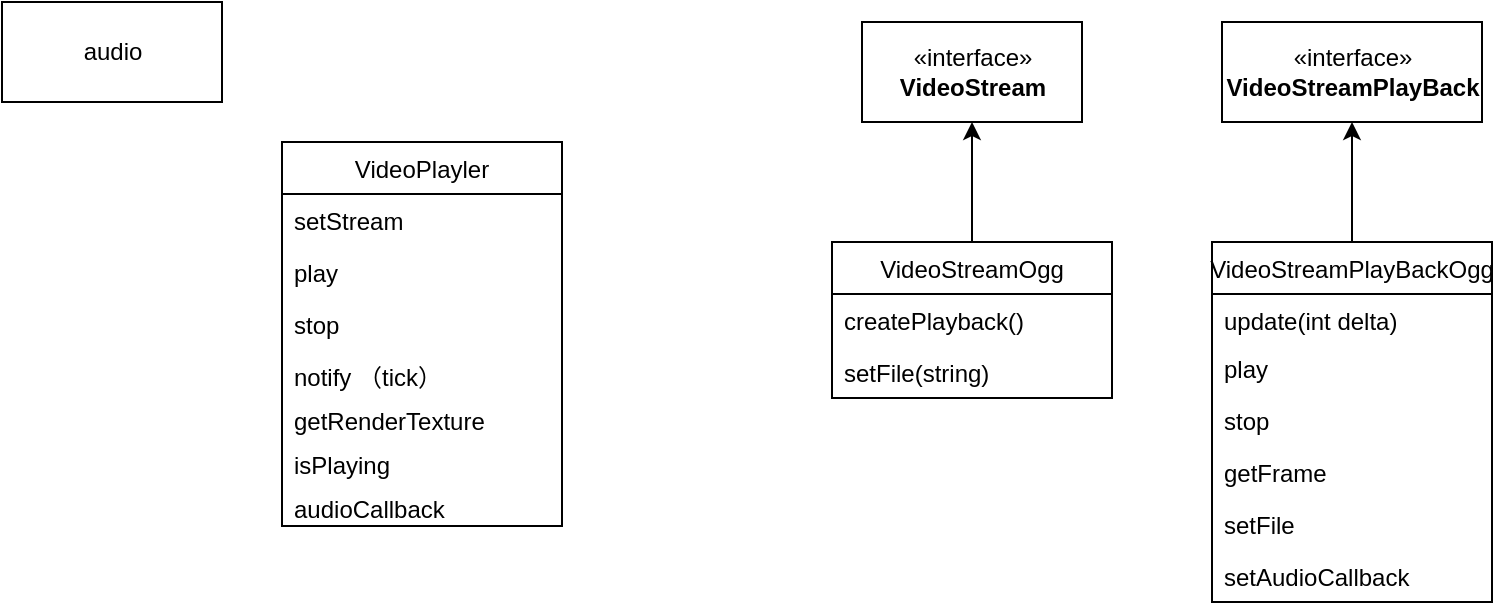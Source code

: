 <mxfile version="20.2.3" type="github">
  <diagram id="_skSHoR6990gK3MCaO5v" name="第 1 页">
    <mxGraphModel dx="1422" dy="794" grid="1" gridSize="10" guides="1" tooltips="1" connect="1" arrows="1" fold="1" page="1" pageScale="1" pageWidth="827" pageHeight="1169" math="0" shadow="0">
      <root>
        <mxCell id="0" />
        <mxCell id="1" parent="0" />
        <mxCell id="bMz3KDqjUEiCrj6q1wUm-2" value="VideoPlayler" style="swimlane;fontStyle=0;childLayout=stackLayout;horizontal=1;startSize=26;fillColor=none;horizontalStack=0;resizeParent=1;resizeParentMax=0;resizeLast=0;collapsible=1;marginBottom=0;" vertex="1" parent="1">
          <mxGeometry x="170" y="110" width="140" height="192" as="geometry" />
        </mxCell>
        <mxCell id="bMz3KDqjUEiCrj6q1wUm-3" value="setStream" style="text;strokeColor=none;fillColor=none;align=left;verticalAlign=top;spacingLeft=4;spacingRight=4;overflow=hidden;rotatable=0;points=[[0,0.5],[1,0.5]];portConstraint=eastwest;" vertex="1" parent="bMz3KDqjUEiCrj6q1wUm-2">
          <mxGeometry y="26" width="140" height="26" as="geometry" />
        </mxCell>
        <mxCell id="bMz3KDqjUEiCrj6q1wUm-4" value="play" style="text;strokeColor=none;fillColor=none;align=left;verticalAlign=top;spacingLeft=4;spacingRight=4;overflow=hidden;rotatable=0;points=[[0,0.5],[1,0.5]];portConstraint=eastwest;" vertex="1" parent="bMz3KDqjUEiCrj6q1wUm-2">
          <mxGeometry y="52" width="140" height="26" as="geometry" />
        </mxCell>
        <mxCell id="bMz3KDqjUEiCrj6q1wUm-6" value="stop" style="text;strokeColor=none;fillColor=none;align=left;verticalAlign=top;spacingLeft=4;spacingRight=4;overflow=hidden;rotatable=0;points=[[0,0.5],[1,0.5]];portConstraint=eastwest;" vertex="1" parent="bMz3KDqjUEiCrj6q1wUm-2">
          <mxGeometry y="78" width="140" height="26" as="geometry" />
        </mxCell>
        <mxCell id="bMz3KDqjUEiCrj6q1wUm-5" value="notify （tick）" style="text;strokeColor=none;fillColor=none;align=left;verticalAlign=top;spacingLeft=4;spacingRight=4;overflow=hidden;rotatable=0;points=[[0,0.5],[1,0.5]];portConstraint=eastwest;" vertex="1" parent="bMz3KDqjUEiCrj6q1wUm-2">
          <mxGeometry y="104" width="140" height="22" as="geometry" />
        </mxCell>
        <mxCell id="bMz3KDqjUEiCrj6q1wUm-7" value="getRenderTexture" style="text;strokeColor=none;fillColor=none;align=left;verticalAlign=top;spacingLeft=4;spacingRight=4;overflow=hidden;rotatable=0;points=[[0,0.5],[1,0.5]];portConstraint=eastwest;" vertex="1" parent="bMz3KDqjUEiCrj6q1wUm-2">
          <mxGeometry y="126" width="140" height="22" as="geometry" />
        </mxCell>
        <mxCell id="bMz3KDqjUEiCrj6q1wUm-8" value="isPlaying" style="text;strokeColor=none;fillColor=none;align=left;verticalAlign=top;spacingLeft=4;spacingRight=4;overflow=hidden;rotatable=0;points=[[0,0.5],[1,0.5]];portConstraint=eastwest;" vertex="1" parent="bMz3KDqjUEiCrj6q1wUm-2">
          <mxGeometry y="148" width="140" height="22" as="geometry" />
        </mxCell>
        <mxCell id="bMz3KDqjUEiCrj6q1wUm-28" value="audioCallback" style="text;strokeColor=none;fillColor=none;align=left;verticalAlign=top;spacingLeft=4;spacingRight=4;overflow=hidden;rotatable=0;points=[[0,0.5],[1,0.5]];portConstraint=eastwest;" vertex="1" parent="bMz3KDqjUEiCrj6q1wUm-2">
          <mxGeometry y="170" width="140" height="22" as="geometry" />
        </mxCell>
        <mxCell id="bMz3KDqjUEiCrj6q1wUm-9" value="«interface»&lt;br&gt;&lt;b&gt;VideoStream&lt;/b&gt;" style="html=1;" vertex="1" parent="1">
          <mxGeometry x="460" y="50" width="110" height="50" as="geometry" />
        </mxCell>
        <mxCell id="bMz3KDqjUEiCrj6q1wUm-10" value="«interface»&lt;br&gt;&lt;b&gt;VideoStreamPlayBack&lt;/b&gt;" style="html=1;" vertex="1" parent="1">
          <mxGeometry x="640" y="50" width="130" height="50" as="geometry" />
        </mxCell>
        <mxCell id="bMz3KDqjUEiCrj6q1wUm-16" style="edgeStyle=orthogonalEdgeStyle;rounded=0;orthogonalLoop=1;jettySize=auto;html=1;entryX=0.5;entryY=1;entryDx=0;entryDy=0;" edge="1" parent="1" source="bMz3KDqjUEiCrj6q1wUm-12" target="bMz3KDqjUEiCrj6q1wUm-9">
          <mxGeometry relative="1" as="geometry" />
        </mxCell>
        <mxCell id="bMz3KDqjUEiCrj6q1wUm-12" value="VideoStreamOgg" style="swimlane;fontStyle=0;childLayout=stackLayout;horizontal=1;startSize=26;fillColor=none;horizontalStack=0;resizeParent=1;resizeParentMax=0;resizeLast=0;collapsible=1;marginBottom=0;" vertex="1" parent="1">
          <mxGeometry x="445" y="160" width="140" height="78" as="geometry" />
        </mxCell>
        <mxCell id="bMz3KDqjUEiCrj6q1wUm-13" value="createPlayback()" style="text;strokeColor=none;fillColor=none;align=left;verticalAlign=top;spacingLeft=4;spacingRight=4;overflow=hidden;rotatable=0;points=[[0,0.5],[1,0.5]];portConstraint=eastwest;" vertex="1" parent="bMz3KDqjUEiCrj6q1wUm-12">
          <mxGeometry y="26" width="140" height="26" as="geometry" />
        </mxCell>
        <mxCell id="bMz3KDqjUEiCrj6q1wUm-14" value="setFile(string)" style="text;strokeColor=none;fillColor=none;align=left;verticalAlign=top;spacingLeft=4;spacingRight=4;overflow=hidden;rotatable=0;points=[[0,0.5],[1,0.5]];portConstraint=eastwest;" vertex="1" parent="bMz3KDqjUEiCrj6q1wUm-12">
          <mxGeometry y="52" width="140" height="26" as="geometry" />
        </mxCell>
        <mxCell id="bMz3KDqjUEiCrj6q1wUm-22" style="edgeStyle=orthogonalEdgeStyle;rounded=0;orthogonalLoop=1;jettySize=auto;html=1;" edge="1" parent="1" source="bMz3KDqjUEiCrj6q1wUm-17" target="bMz3KDqjUEiCrj6q1wUm-10">
          <mxGeometry relative="1" as="geometry" />
        </mxCell>
        <mxCell id="bMz3KDqjUEiCrj6q1wUm-17" value="VideoStreamPlayBackOgg" style="swimlane;fontStyle=0;childLayout=stackLayout;horizontal=1;startSize=26;fillColor=none;horizontalStack=0;resizeParent=1;resizeParentMax=0;resizeLast=0;collapsible=1;marginBottom=0;" vertex="1" parent="1">
          <mxGeometry x="635" y="160" width="140" height="180" as="geometry" />
        </mxCell>
        <mxCell id="bMz3KDqjUEiCrj6q1wUm-18" value="update(int delta)" style="text;strokeColor=none;fillColor=none;align=left;verticalAlign=top;spacingLeft=4;spacingRight=4;overflow=hidden;rotatable=0;points=[[0,0.5],[1,0.5]];portConstraint=eastwest;" vertex="1" parent="bMz3KDqjUEiCrj6q1wUm-17">
          <mxGeometry y="26" width="140" height="24" as="geometry" />
        </mxCell>
        <mxCell id="bMz3KDqjUEiCrj6q1wUm-19" value="play" style="text;strokeColor=none;fillColor=none;align=left;verticalAlign=top;spacingLeft=4;spacingRight=4;overflow=hidden;rotatable=0;points=[[0,0.5],[1,0.5]];portConstraint=eastwest;" vertex="1" parent="bMz3KDqjUEiCrj6q1wUm-17">
          <mxGeometry y="50" width="140" height="26" as="geometry" />
        </mxCell>
        <mxCell id="bMz3KDqjUEiCrj6q1wUm-20" value="stop" style="text;strokeColor=none;fillColor=none;align=left;verticalAlign=top;spacingLeft=4;spacingRight=4;overflow=hidden;rotatable=0;points=[[0,0.5],[1,0.5]];portConstraint=eastwest;" vertex="1" parent="bMz3KDqjUEiCrj6q1wUm-17">
          <mxGeometry y="76" width="140" height="26" as="geometry" />
        </mxCell>
        <mxCell id="bMz3KDqjUEiCrj6q1wUm-23" value="getFrame" style="text;strokeColor=none;fillColor=none;align=left;verticalAlign=top;spacingLeft=4;spacingRight=4;overflow=hidden;rotatable=0;points=[[0,0.5],[1,0.5]];portConstraint=eastwest;" vertex="1" parent="bMz3KDqjUEiCrj6q1wUm-17">
          <mxGeometry y="102" width="140" height="26" as="geometry" />
        </mxCell>
        <mxCell id="bMz3KDqjUEiCrj6q1wUm-24" value="setFile" style="text;strokeColor=none;fillColor=none;align=left;verticalAlign=top;spacingLeft=4;spacingRight=4;overflow=hidden;rotatable=0;points=[[0,0.5],[1,0.5]];portConstraint=eastwest;" vertex="1" parent="bMz3KDqjUEiCrj6q1wUm-17">
          <mxGeometry y="128" width="140" height="26" as="geometry" />
        </mxCell>
        <mxCell id="bMz3KDqjUEiCrj6q1wUm-27" value="setAudioCallback" style="text;strokeColor=none;fillColor=none;align=left;verticalAlign=top;spacingLeft=4;spacingRight=4;overflow=hidden;rotatable=0;points=[[0,0.5],[1,0.5]];portConstraint=eastwest;" vertex="1" parent="bMz3KDqjUEiCrj6q1wUm-17">
          <mxGeometry y="154" width="140" height="26" as="geometry" />
        </mxCell>
        <mxCell id="bMz3KDqjUEiCrj6q1wUm-26" value="audio" style="html=1;" vertex="1" parent="1">
          <mxGeometry x="30" y="40" width="110" height="50" as="geometry" />
        </mxCell>
      </root>
    </mxGraphModel>
  </diagram>
</mxfile>
